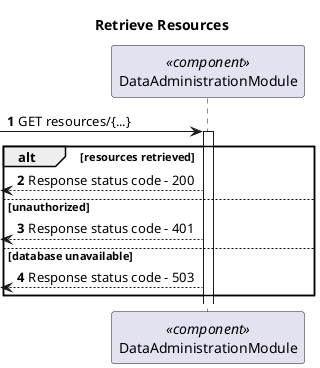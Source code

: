 @startuml Process View - Level 2

autonumber
skinparam packageStyle rect

title Retrieve Resources

participant "DataAdministrationModule" as DAM <<component>>

-> DAM: GET resources/{...}

activate DAM

alt resources retrieved

  <-- DAM: Response status code - 200

else unauthorized

  <-- DAM: Response status code - 401

else database unavailable

  <-- DAM: Response status code - 503

end

@enduml